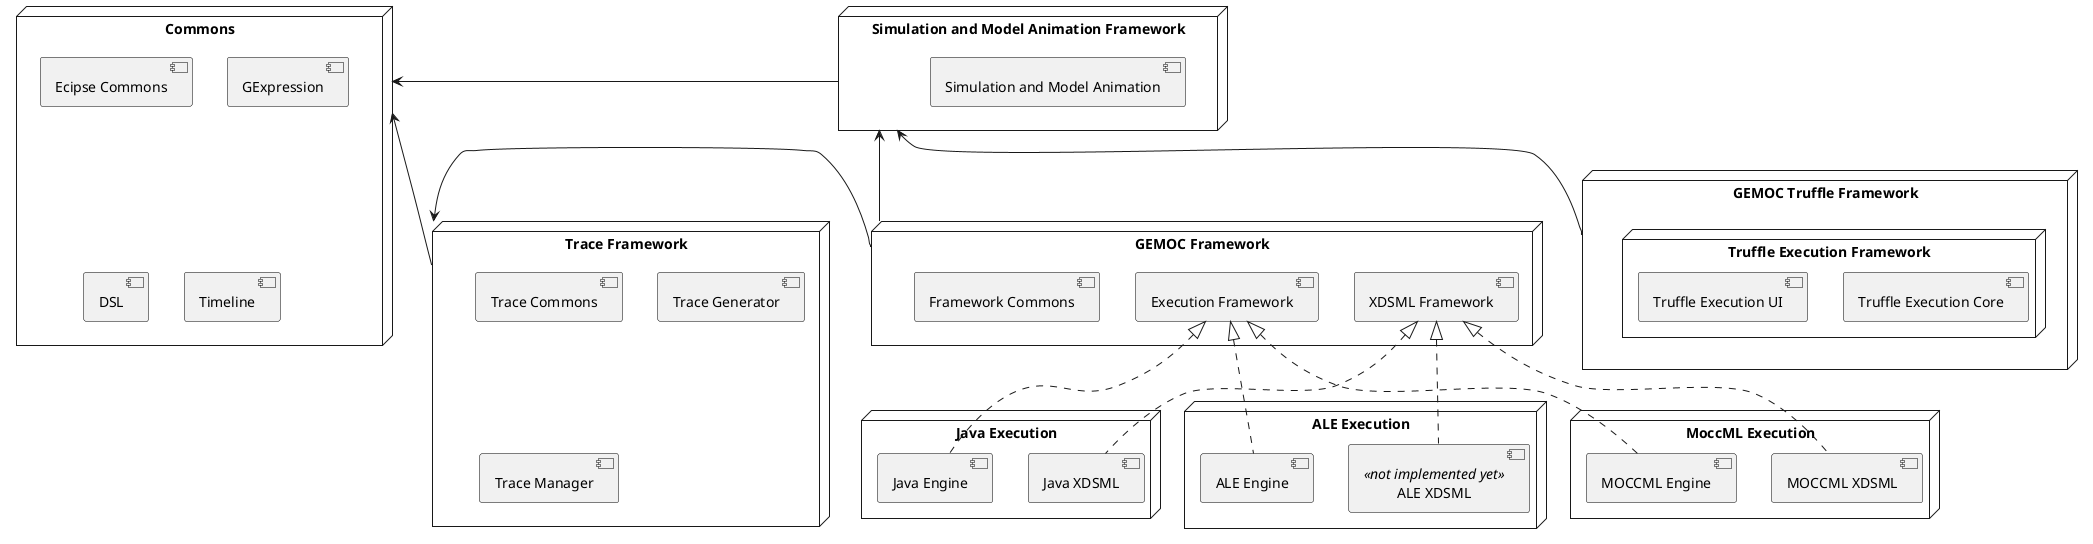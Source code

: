 @startuml
skinparam ComponentBorderColor black

scale max 1024 width
scale max 800 height

node "Commons" as commons {
  [Ecipse Commons]
  [GExpression]
  [DSL]
  [Timeline]
}

node  "Simulation and Model Animation Framework" as simulation_model_animation{
  [Simulation and Model Animation]
}

node "GEMOC Truffle Framework" as gemoc_truffle_framework{
  [Truffle Execution Framework]
  node  "Truffle Execution Framework" {
   	[Truffle Execution Core]
  	[Truffle Execution UI]
  }
} 
 
node "GEMOC Framework" as gemoc_framework{
  [Execution Framework]
  [Framework Commons]
  [XDSML Framework]
} 

node  "Trace Framework" as trace {
  [Trace Commons]
  [Trace Generator]
  [Trace Manager]
}

node  "Java Execution" as java_execution {
  [Java XDSML]
  [Java Engine]
}

node  "ALE Execution" as ale_execution {
  [ALE XDSML]<<not implemented yet>>
  [ALE Engine]
}
node  "MoccML Execution" as moccml_execution {
  [MOCCML XDSML]
  [MOCCML Engine]
}

commons <- simulation_model_animation
commons <- trace
simulation_model_animation <-- gemoc_framework
simulation_model_animation <-- gemoc_truffle_framework
gemoc_framework -> trace
[XDSML Framework] <|. [Java XDSML] 
[Execution Framework] <|.. [Java Engine]
[XDSML Framework] <|.. [ALE XDSML] 
[Execution Framework] <|.. [ALE Engine]
[XDSML Framework] <|.. [MOCCML XDSML] 
[Execution Framework] <|.. [MOCCML Engine]

@enduml